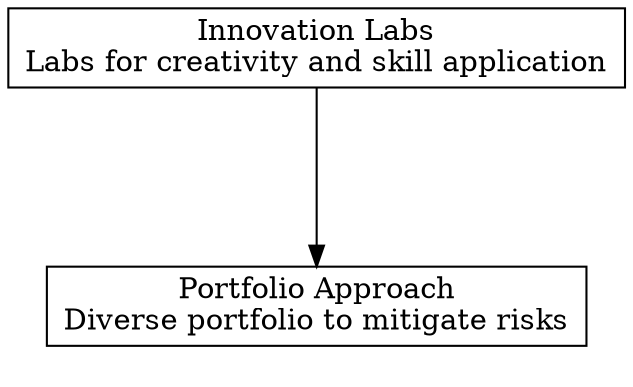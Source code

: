 digraph "" {
	graph [nodesep=0.6,
		rankdir=TB,
		ranksep=1.2
	];
	node [label="\N",
		shape=box
	];
	subgraph cluster_descendants {
		graph [rank=min,
			style=invis
		];
		"Portfolio Approach"	[label="Portfolio Approach\nDiverse portfolio to mitigate risks"];
	}
	"Innovation Labs"	[label="Innovation Labs\nLabs for creativity and skill application"];
	"Innovation Labs" -> "Portfolio Approach";
}
